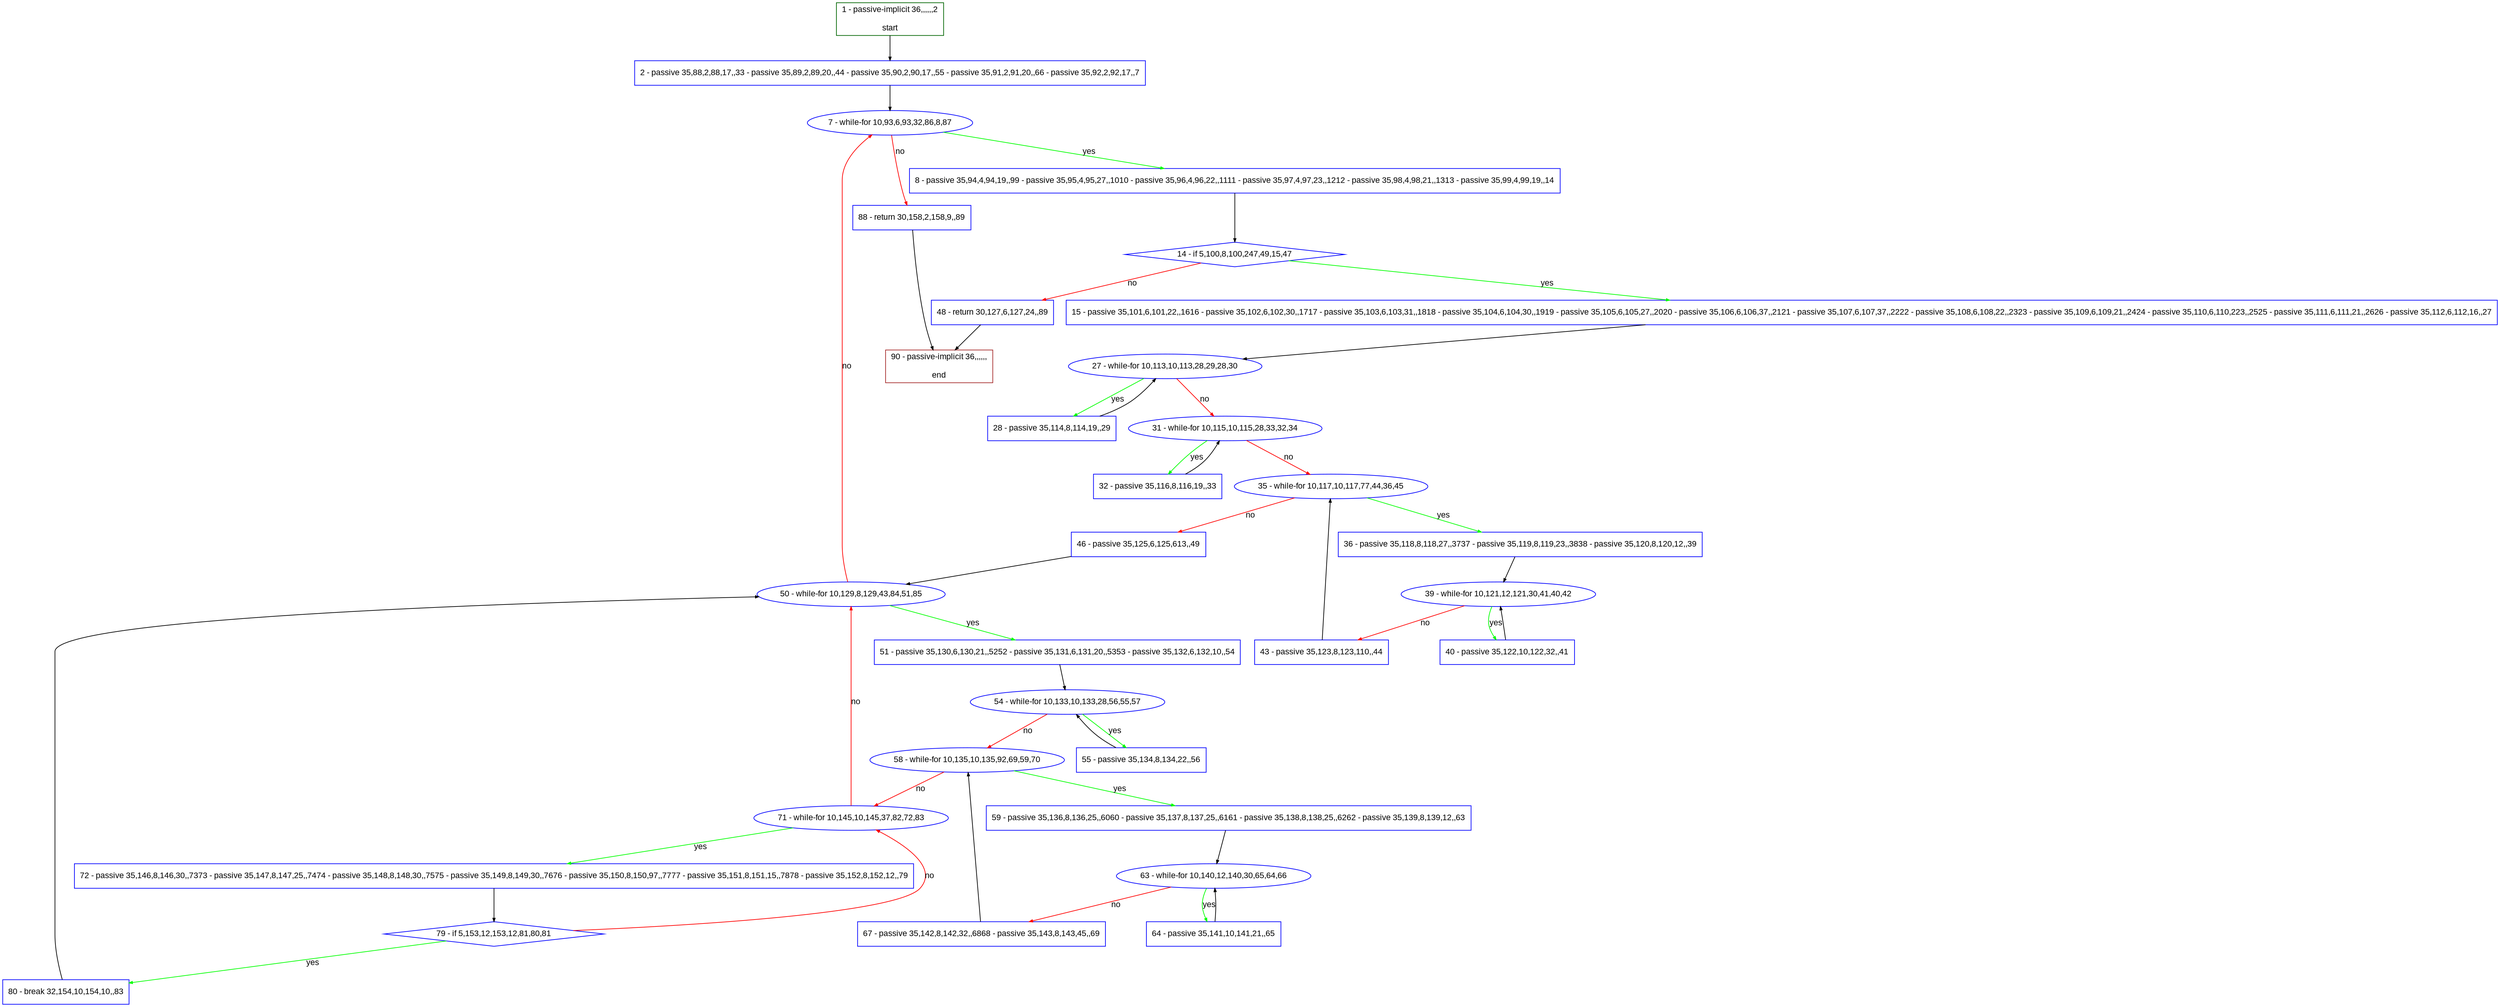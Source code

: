 digraph "" {
  graph [pack="true", label="", fontsize="12", packmode="clust", fontname="Arial", fillcolor="#FFFFCC", bgcolor="white", style="rounded,filled", compound="true"];
  node [node_initialized="no", label="", color="grey", fontsize="12", fillcolor="white", fontname="Arial", style="filled", shape="rectangle", compound="true", fixedsize="false"];
  edge [fontcolor="black", arrowhead="normal", arrowtail="none", arrowsize="0.5", ltail="", label="", color="black", fontsize="12", lhead="", fontname="Arial", dir="forward", compound="true"];
  __N1 [label="2 - passive 35,88,2,88,17,,33 - passive 35,89,2,89,20,,44 - passive 35,90,2,90,17,,55 - passive 35,91,2,91,20,,66 - passive 35,92,2,92,17,,7", color="#0000ff", fillcolor="#ffffff", style="filled", shape="box"];
  __N2 [label="1 - passive-implicit 36,,,,,,2\n\nstart", color="#006400", fillcolor="#ffffff", style="filled", shape="box"];
  __N3 [label="7 - while-for 10,93,6,93,32,86,8,87", color="#0000ff", fillcolor="#ffffff", style="filled", shape="oval"];
  __N4 [label="8 - passive 35,94,4,94,19,,99 - passive 35,95,4,95,27,,1010 - passive 35,96,4,96,22,,1111 - passive 35,97,4,97,23,,1212 - passive 35,98,4,98,21,,1313 - passive 35,99,4,99,19,,14", color="#0000ff", fillcolor="#ffffff", style="filled", shape="box"];
  __N5 [label="88 - return 30,158,2,158,9,,89", color="#0000ff", fillcolor="#ffffff", style="filled", shape="box"];
  __N6 [label="14 - if 5,100,8,100,247,49,15,47", color="#0000ff", fillcolor="#ffffff", style="filled", shape="diamond"];
  __N7 [label="15 - passive 35,101,6,101,22,,1616 - passive 35,102,6,102,30,,1717 - passive 35,103,6,103,31,,1818 - passive 35,104,6,104,30,,1919 - passive 35,105,6,105,27,,2020 - passive 35,106,6,106,37,,2121 - passive 35,107,6,107,37,,2222 - passive 35,108,6,108,22,,2323 - passive 35,109,6,109,21,,2424 - passive 35,110,6,110,223,,2525 - passive 35,111,6,111,21,,2626 - passive 35,112,6,112,16,,27", color="#0000ff", fillcolor="#ffffff", style="filled", shape="box"];
  __N8 [label="48 - return 30,127,6,127,24,,89", color="#0000ff", fillcolor="#ffffff", style="filled", shape="box"];
  __N9 [label="27 - while-for 10,113,10,113,28,29,28,30", color="#0000ff", fillcolor="#ffffff", style="filled", shape="oval"];
  __N10 [label="28 - passive 35,114,8,114,19,,29", color="#0000ff", fillcolor="#ffffff", style="filled", shape="box"];
  __N11 [label="31 - while-for 10,115,10,115,28,33,32,34", color="#0000ff", fillcolor="#ffffff", style="filled", shape="oval"];
  __N12 [label="32 - passive 35,116,8,116,19,,33", color="#0000ff", fillcolor="#ffffff", style="filled", shape="box"];
  __N13 [label="35 - while-for 10,117,10,117,77,44,36,45", color="#0000ff", fillcolor="#ffffff", style="filled", shape="oval"];
  __N14 [label="36 - passive 35,118,8,118,27,,3737 - passive 35,119,8,119,23,,3838 - passive 35,120,8,120,12,,39", color="#0000ff", fillcolor="#ffffff", style="filled", shape="box"];
  __N15 [label="46 - passive 35,125,6,125,613,,49", color="#0000ff", fillcolor="#ffffff", style="filled", shape="box"];
  __N16 [label="39 - while-for 10,121,12,121,30,41,40,42", color="#0000ff", fillcolor="#ffffff", style="filled", shape="oval"];
  __N17 [label="40 - passive 35,122,10,122,32,,41", color="#0000ff", fillcolor="#ffffff", style="filled", shape="box"];
  __N18 [label="43 - passive 35,123,8,123,110,,44", color="#0000ff", fillcolor="#ffffff", style="filled", shape="box"];
  __N19 [label="50 - while-for 10,129,8,129,43,84,51,85", color="#0000ff", fillcolor="#ffffff", style="filled", shape="oval"];
  __N20 [label="90 - passive-implicit 36,,,,,,\n\nend", color="#a52a2a", fillcolor="#ffffff", style="filled", shape="box"];
  __N21 [label="51 - passive 35,130,6,130,21,,5252 - passive 35,131,6,131,20,,5353 - passive 35,132,6,132,10,,54", color="#0000ff", fillcolor="#ffffff", style="filled", shape="box"];
  __N22 [label="54 - while-for 10,133,10,133,28,56,55,57", color="#0000ff", fillcolor="#ffffff", style="filled", shape="oval"];
  __N23 [label="55 - passive 35,134,8,134,22,,56", color="#0000ff", fillcolor="#ffffff", style="filled", shape="box"];
  __N24 [label="58 - while-for 10,135,10,135,92,69,59,70", color="#0000ff", fillcolor="#ffffff", style="filled", shape="oval"];
  __N25 [label="59 - passive 35,136,8,136,25,,6060 - passive 35,137,8,137,25,,6161 - passive 35,138,8,138,25,,6262 - passive 35,139,8,139,12,,63", color="#0000ff", fillcolor="#ffffff", style="filled", shape="box"];
  __N26 [label="71 - while-for 10,145,10,145,37,82,72,83", color="#0000ff", fillcolor="#ffffff", style="filled", shape="oval"];
  __N27 [label="63 - while-for 10,140,12,140,30,65,64,66", color="#0000ff", fillcolor="#ffffff", style="filled", shape="oval"];
  __N28 [label="64 - passive 35,141,10,141,21,,65", color="#0000ff", fillcolor="#ffffff", style="filled", shape="box"];
  __N29 [label="67 - passive 35,142,8,142,32,,6868 - passive 35,143,8,143,45,,69", color="#0000ff", fillcolor="#ffffff", style="filled", shape="box"];
  __N30 [label="72 - passive 35,146,8,146,30,,7373 - passive 35,147,8,147,25,,7474 - passive 35,148,8,148,30,,7575 - passive 35,149,8,149,30,,7676 - passive 35,150,8,150,97,,7777 - passive 35,151,8,151,15,,7878 - passive 35,152,8,152,12,,79", color="#0000ff", fillcolor="#ffffff", style="filled", shape="box"];
  __N31 [label="79 - if 5,153,12,153,12,81,80,81", color="#0000ff", fillcolor="#ffffff", style="filled", shape="diamond"];
  __N32 [label="80 - break 32,154,10,154,10,,83", color="#0000ff", fillcolor="#ffffff", style="filled", shape="box"];
  __N2 -> __N1 [arrowhead="normal", arrowtail="none", color="#000000", label="", dir="forward"];
  __N1 -> __N3 [arrowhead="normal", arrowtail="none", color="#000000", label="", dir="forward"];
  __N3 -> __N4 [arrowhead="normal", arrowtail="none", color="#00ff00", label="yes", dir="forward"];
  __N3 -> __N5 [arrowhead="normal", arrowtail="none", color="#ff0000", label="no", dir="forward"];
  __N4 -> __N6 [arrowhead="normal", arrowtail="none", color="#000000", label="", dir="forward"];
  __N6 -> __N7 [arrowhead="normal", arrowtail="none", color="#00ff00", label="yes", dir="forward"];
  __N6 -> __N8 [arrowhead="normal", arrowtail="none", color="#ff0000", label="no", dir="forward"];
  __N7 -> __N9 [arrowhead="normal", arrowtail="none", color="#000000", label="", dir="forward"];
  __N9 -> __N10 [arrowhead="normal", arrowtail="none", color="#00ff00", label="yes", dir="forward"];
  __N10 -> __N9 [arrowhead="normal", arrowtail="none", color="#000000", label="", dir="forward"];
  __N9 -> __N11 [arrowhead="normal", arrowtail="none", color="#ff0000", label="no", dir="forward"];
  __N11 -> __N12 [arrowhead="normal", arrowtail="none", color="#00ff00", label="yes", dir="forward"];
  __N12 -> __N11 [arrowhead="normal", arrowtail="none", color="#000000", label="", dir="forward"];
  __N11 -> __N13 [arrowhead="normal", arrowtail="none", color="#ff0000", label="no", dir="forward"];
  __N13 -> __N14 [arrowhead="normal", arrowtail="none", color="#00ff00", label="yes", dir="forward"];
  __N13 -> __N15 [arrowhead="normal", arrowtail="none", color="#ff0000", label="no", dir="forward"];
  __N14 -> __N16 [arrowhead="normal", arrowtail="none", color="#000000", label="", dir="forward"];
  __N16 -> __N17 [arrowhead="normal", arrowtail="none", color="#00ff00", label="yes", dir="forward"];
  __N17 -> __N16 [arrowhead="normal", arrowtail="none", color="#000000", label="", dir="forward"];
  __N16 -> __N18 [arrowhead="normal", arrowtail="none", color="#ff0000", label="no", dir="forward"];
  __N18 -> __N13 [arrowhead="normal", arrowtail="none", color="#000000", label="", dir="forward"];
  __N15 -> __N19 [arrowhead="normal", arrowtail="none", color="#000000", label="", dir="forward"];
  __N8 -> __N20 [arrowhead="normal", arrowtail="none", color="#000000", label="", dir="forward"];
  __N19 -> __N3 [arrowhead="normal", arrowtail="none", color="#ff0000", label="no", dir="forward"];
  __N19 -> __N21 [arrowhead="normal", arrowtail="none", color="#00ff00", label="yes", dir="forward"];
  __N21 -> __N22 [arrowhead="normal", arrowtail="none", color="#000000", label="", dir="forward"];
  __N22 -> __N23 [arrowhead="normal", arrowtail="none", color="#00ff00", label="yes", dir="forward"];
  __N23 -> __N22 [arrowhead="normal", arrowtail="none", color="#000000", label="", dir="forward"];
  __N22 -> __N24 [arrowhead="normal", arrowtail="none", color="#ff0000", label="no", dir="forward"];
  __N24 -> __N25 [arrowhead="normal", arrowtail="none", color="#00ff00", label="yes", dir="forward"];
  __N24 -> __N26 [arrowhead="normal", arrowtail="none", color="#ff0000", label="no", dir="forward"];
  __N25 -> __N27 [arrowhead="normal", arrowtail="none", color="#000000", label="", dir="forward"];
  __N27 -> __N28 [arrowhead="normal", arrowtail="none", color="#00ff00", label="yes", dir="forward"];
  __N28 -> __N27 [arrowhead="normal", arrowtail="none", color="#000000", label="", dir="forward"];
  __N27 -> __N29 [arrowhead="normal", arrowtail="none", color="#ff0000", label="no", dir="forward"];
  __N29 -> __N24 [arrowhead="normal", arrowtail="none", color="#000000", label="", dir="forward"];
  __N26 -> __N19 [arrowhead="normal", arrowtail="none", color="#ff0000", label="no", dir="forward"];
  __N26 -> __N30 [arrowhead="normal", arrowtail="none", color="#00ff00", label="yes", dir="forward"];
  __N30 -> __N31 [arrowhead="normal", arrowtail="none", color="#000000", label="", dir="forward"];
  __N31 -> __N26 [arrowhead="normal", arrowtail="none", color="#ff0000", label="no", dir="forward"];
  __N31 -> __N32 [arrowhead="normal", arrowtail="none", color="#00ff00", label="yes", dir="forward"];
  __N32 -> __N19 [arrowhead="normal", arrowtail="none", color="#000000", label="", dir="forward"];
  __N5 -> __N20 [arrowhead="normal", arrowtail="none", color="#000000", label="", dir="forward"];
}
